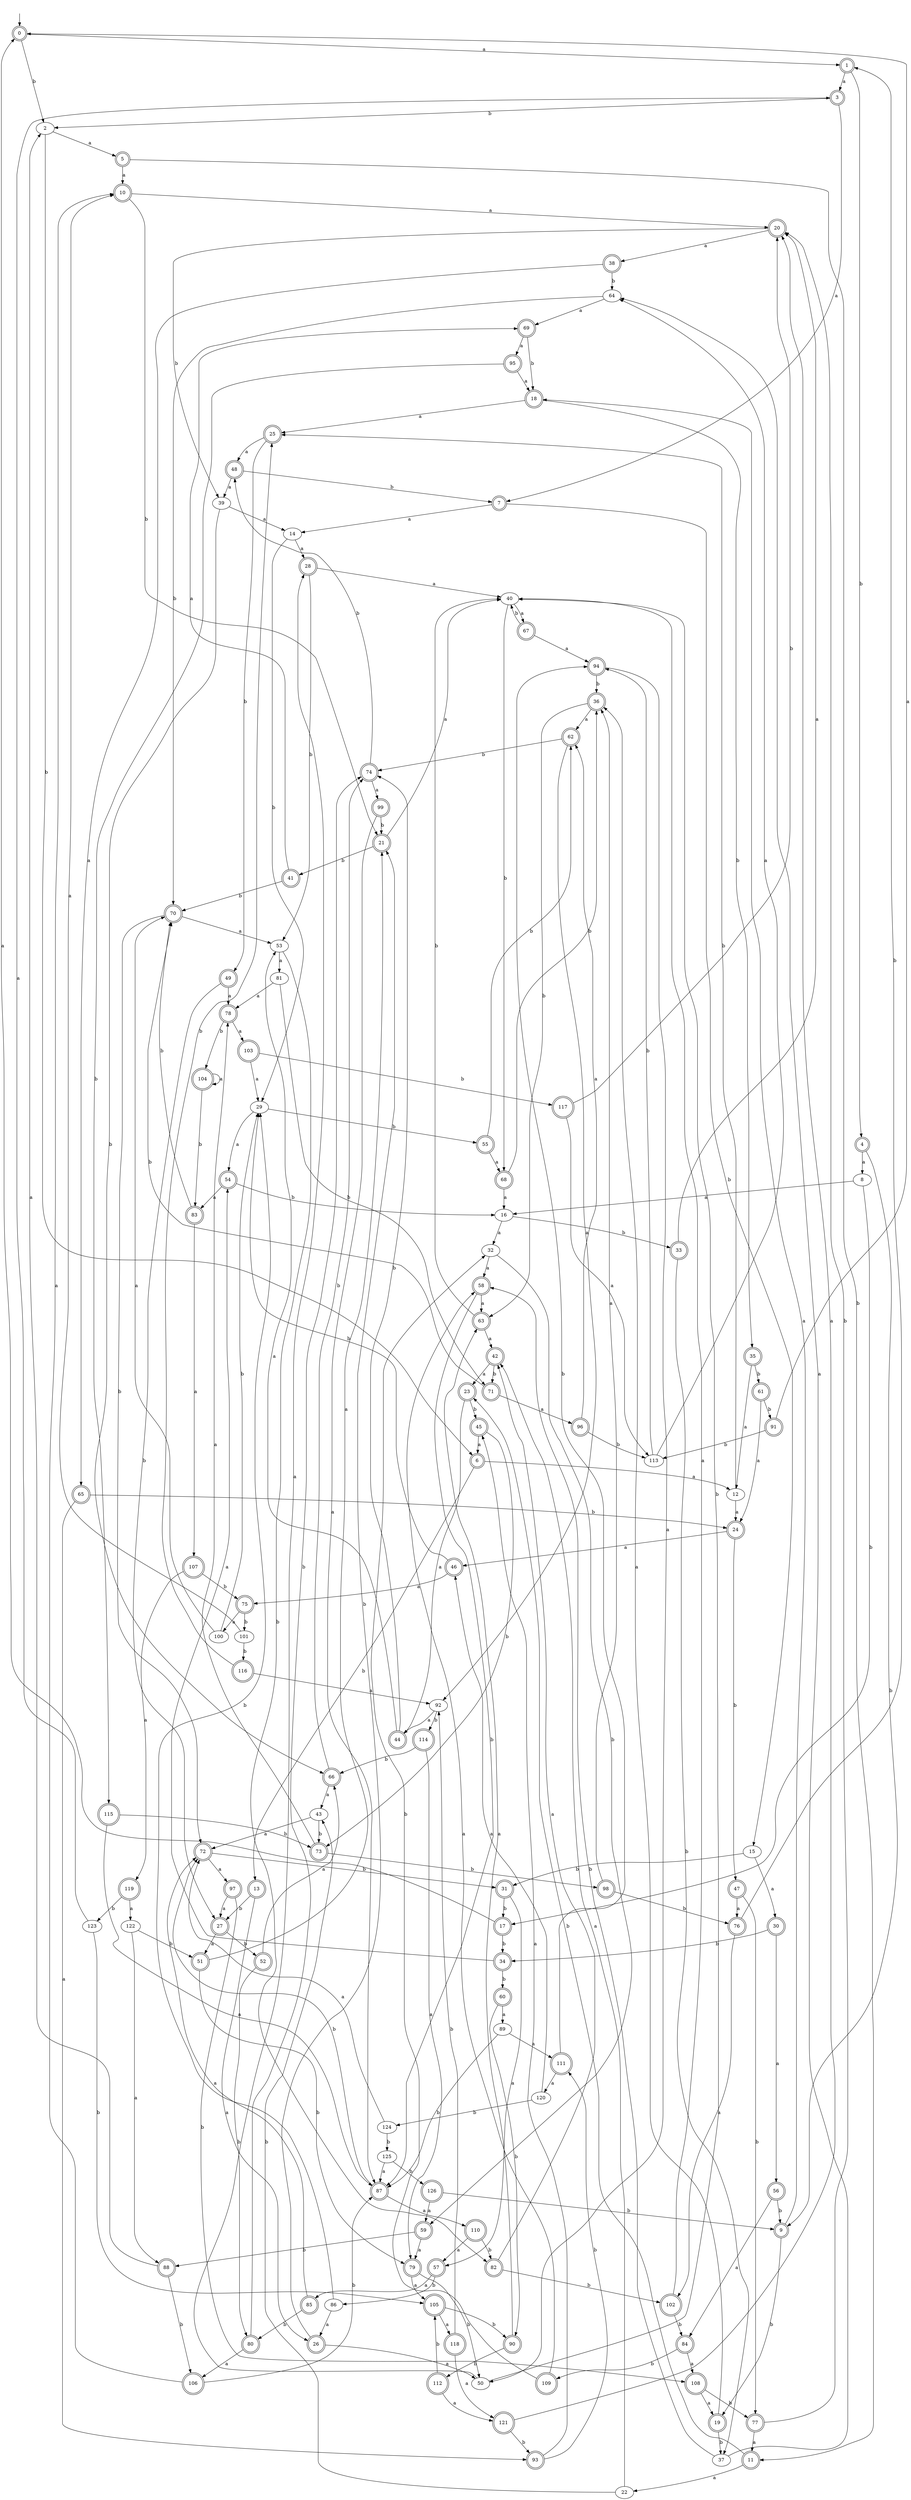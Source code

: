 digraph RandomDFA {
  __start0 [label="", shape=none];
  __start0 -> 0 [label=""];
  0 [shape=circle] [shape=doublecircle]
  0 -> 1 [label="a"]
  0 -> 2 [label="b"]
  1 [shape=doublecircle]
  1 -> 3 [label="a"]
  1 -> 4 [label="b"]
  2
  2 -> 5 [label="a"]
  2 -> 6 [label="b"]
  3 [shape=doublecircle]
  3 -> 7 [label="a"]
  3 -> 2 [label="b"]
  4 [shape=doublecircle]
  4 -> 8 [label="a"]
  4 -> 9 [label="b"]
  5 [shape=doublecircle]
  5 -> 10 [label="a"]
  5 -> 11 [label="b"]
  6 [shape=doublecircle]
  6 -> 12 [label="a"]
  6 -> 13 [label="b"]
  7 [shape=doublecircle]
  7 -> 14 [label="a"]
  7 -> 15 [label="b"]
  8
  8 -> 16 [label="a"]
  8 -> 17 [label="b"]
  9 [shape=doublecircle]
  9 -> 18 [label="a"]
  9 -> 19 [label="b"]
  10 [shape=doublecircle]
  10 -> 20 [label="a"]
  10 -> 21 [label="b"]
  11 [shape=doublecircle]
  11 -> 22 [label="a"]
  11 -> 23 [label="b"]
  12
  12 -> 24 [label="a"]
  12 -> 25 [label="b"]
  13 [shape=doublecircle]
  13 -> 26 [label="a"]
  13 -> 27 [label="b"]
  14
  14 -> 28 [label="a"]
  14 -> 29 [label="b"]
  15
  15 -> 30 [label="a"]
  15 -> 31 [label="b"]
  16
  16 -> 32 [label="a"]
  16 -> 33 [label="b"]
  17 [shape=doublecircle]
  17 -> 0 [label="a"]
  17 -> 34 [label="b"]
  18 [shape=doublecircle]
  18 -> 25 [label="a"]
  18 -> 35 [label="b"]
  19 [shape=doublecircle]
  19 -> 36 [label="a"]
  19 -> 37 [label="b"]
  20 [shape=doublecircle]
  20 -> 38 [label="a"]
  20 -> 39 [label="b"]
  21 [shape=doublecircle]
  21 -> 40 [label="a"]
  21 -> 41 [label="b"]
  22
  22 -> 42 [label="a"]
  22 -> 43 [label="b"]
  23 [shape=doublecircle]
  23 -> 44 [label="a"]
  23 -> 45 [label="b"]
  24 [shape=doublecircle]
  24 -> 46 [label="a"]
  24 -> 47 [label="b"]
  25 [shape=doublecircle]
  25 -> 48 [label="a"]
  25 -> 49 [label="b"]
  26 [shape=doublecircle]
  26 -> 50 [label="a"]
  26 -> 21 [label="b"]
  27 [shape=doublecircle]
  27 -> 51 [label="a"]
  27 -> 52 [label="b"]
  28 [shape=doublecircle]
  28 -> 40 [label="a"]
  28 -> 53 [label="b"]
  29
  29 -> 54 [label="a"]
  29 -> 55 [label="b"]
  30 [shape=doublecircle]
  30 -> 56 [label="a"]
  30 -> 34 [label="b"]
  31 [shape=doublecircle]
  31 -> 57 [label="a"]
  31 -> 17 [label="b"]
  32
  32 -> 58 [label="a"]
  32 -> 59 [label="b"]
  33 [shape=doublecircle]
  33 -> 20 [label="a"]
  33 -> 37 [label="b"]
  34 [shape=doublecircle]
  34 -> 54 [label="a"]
  34 -> 60 [label="b"]
  35 [shape=doublecircle]
  35 -> 12 [label="a"]
  35 -> 61 [label="b"]
  36 [shape=doublecircle]
  36 -> 62 [label="a"]
  36 -> 63 [label="b"]
  37
  37 -> 64 [label="a"]
  37 -> 58 [label="b"]
  38 [shape=doublecircle]
  38 -> 65 [label="a"]
  38 -> 64 [label="b"]
  39
  39 -> 14 [label="a"]
  39 -> 66 [label="b"]
  40
  40 -> 67 [label="a"]
  40 -> 68 [label="b"]
  41 [shape=doublecircle]
  41 -> 69 [label="a"]
  41 -> 70 [label="b"]
  42 [shape=doublecircle]
  42 -> 23 [label="a"]
  42 -> 71 [label="b"]
  43
  43 -> 72 [label="a"]
  43 -> 73 [label="b"]
  44 [shape=doublecircle]
  44 -> 53 [label="a"]
  44 -> 74 [label="b"]
  45 [shape=doublecircle]
  45 -> 6 [label="a"]
  45 -> 73 [label="b"]
  46 [shape=doublecircle]
  46 -> 75 [label="a"]
  46 -> 29 [label="b"]
  47 [shape=doublecircle]
  47 -> 76 [label="a"]
  47 -> 77 [label="b"]
  48 [shape=doublecircle]
  48 -> 39 [label="a"]
  48 -> 7 [label="b"]
  49 [shape=doublecircle]
  49 -> 78 [label="a"]
  49 -> 27 [label="b"]
  50
  50 -> 28 [label="a"]
  50 -> 40 [label="b"]
  51 [shape=doublecircle]
  51 -> 21 [label="a"]
  51 -> 79 [label="b"]
  52 [shape=doublecircle]
  52 -> 66 [label="a"]
  52 -> 80 [label="b"]
  53
  53 -> 81 [label="a"]
  53 -> 82 [label="b"]
  54 [shape=doublecircle]
  54 -> 83 [label="a"]
  54 -> 16 [label="b"]
  55 [shape=doublecircle]
  55 -> 68 [label="a"]
  55 -> 62 [label="b"]
  56 [shape=doublecircle]
  56 -> 84 [label="a"]
  56 -> 9 [label="b"]
  57 [shape=doublecircle]
  57 -> 85 [label="a"]
  57 -> 86 [label="b"]
  58 [shape=doublecircle]
  58 -> 63 [label="a"]
  58 -> 87 [label="b"]
  59 [shape=doublecircle]
  59 -> 79 [label="a"]
  59 -> 88 [label="b"]
  60 [shape=doublecircle]
  60 -> 89 [label="a"]
  60 -> 90 [label="b"]
  61 [shape=doublecircle]
  61 -> 24 [label="a"]
  61 -> 91 [label="b"]
  62 [shape=doublecircle]
  62 -> 92 [label="a"]
  62 -> 74 [label="b"]
  63 [shape=doublecircle]
  63 -> 42 [label="a"]
  63 -> 40 [label="b"]
  64
  64 -> 69 [label="a"]
  64 -> 70 [label="b"]
  65 [shape=doublecircle]
  65 -> 93 [label="a"]
  65 -> 24 [label="b"]
  66 [shape=doublecircle]
  66 -> 43 [label="a"]
  66 -> 74 [label="b"]
  67 [shape=doublecircle]
  67 -> 94 [label="a"]
  67 -> 40 [label="b"]
  68 [shape=doublecircle]
  68 -> 16 [label="a"]
  68 -> 36 [label="b"]
  69 [shape=doublecircle]
  69 -> 95 [label="a"]
  69 -> 18 [label="b"]
  70 [shape=doublecircle]
  70 -> 53 [label="a"]
  70 -> 72 [label="b"]
  71 [shape=doublecircle]
  71 -> 96 [label="a"]
  71 -> 70 [label="b"]
  72 [shape=doublecircle]
  72 -> 97 [label="a"]
  72 -> 31 [label="b"]
  73 [shape=doublecircle]
  73 -> 78 [label="a"]
  73 -> 98 [label="b"]
  74 [shape=doublecircle]
  74 -> 99 [label="a"]
  74 -> 48 [label="b"]
  75 [shape=doublecircle]
  75 -> 100 [label="a"]
  75 -> 101 [label="b"]
  76 [shape=doublecircle]
  76 -> 102 [label="a"]
  76 -> 1 [label="b"]
  77 [shape=doublecircle]
  77 -> 11 [label="a"]
  77 -> 20 [label="b"]
  78 [shape=doublecircle]
  78 -> 103 [label="a"]
  78 -> 104 [label="b"]
  79 [shape=doublecircle]
  79 -> 105 [label="a"]
  79 -> 50 [label="b"]
  80 [shape=doublecircle]
  80 -> 106 [label="a"]
  80 -> 74 [label="b"]
  81
  81 -> 78 [label="a"]
  81 -> 71 [label="b"]
  82 [shape=doublecircle]
  82 -> 42 [label="a"]
  82 -> 102 [label="b"]
  83 [shape=doublecircle]
  83 -> 107 [label="a"]
  83 -> 70 [label="b"]
  84 [shape=doublecircle]
  84 -> 108 [label="a"]
  84 -> 109 [label="b"]
  85 [shape=doublecircle]
  85 -> 72 [label="a"]
  85 -> 80 [label="b"]
  86
  86 -> 26 [label="a"]
  86 -> 29 [label="b"]
  87 [shape=doublecircle]
  87 -> 110 [label="a"]
  87 -> 72 [label="b"]
  88 [shape=doublecircle]
  88 -> 2 [label="a"]
  88 -> 106 [label="b"]
  89
  89 -> 111 [label="a"]
  89 -> 87 [label="b"]
  90 [shape=doublecircle]
  90 -> 63 [label="a"]
  90 -> 112 [label="b"]
  91 [shape=doublecircle]
  91 -> 0 [label="a"]
  91 -> 113 [label="b"]
  92
  92 -> 44 [label="a"]
  92 -> 114 [label="b"]
  93 [shape=doublecircle]
  93 -> 45 [label="a"]
  93 -> 111 [label="b"]
  94 [shape=doublecircle]
  94 -> 50 [label="a"]
  94 -> 36 [label="b"]
  95 [shape=doublecircle]
  95 -> 18 [label="a"]
  95 -> 115 [label="b"]
  96 [shape=doublecircle]
  96 -> 62 [label="a"]
  96 -> 113 [label="b"]
  97 [shape=doublecircle]
  97 -> 27 [label="a"]
  97 -> 108 [label="b"]
  98 [shape=doublecircle]
  98 -> 36 [label="a"]
  98 -> 76 [label="b"]
  99 [shape=doublecircle]
  99 -> 87 [label="a"]
  99 -> 21 [label="b"]
  100
  100 -> 70 [label="a"]
  100 -> 29 [label="b"]
  101
  101 -> 10 [label="a"]
  101 -> 116 [label="b"]
  102 [shape=doublecircle]
  102 -> 40 [label="a"]
  102 -> 84 [label="b"]
  103 [shape=doublecircle]
  103 -> 29 [label="a"]
  103 -> 117 [label="b"]
  104 [shape=doublecircle]
  104 -> 104 [label="a"]
  104 -> 83 [label="b"]
  105 [shape=doublecircle]
  105 -> 118 [label="a"]
  105 -> 90 [label="b"]
  106 [shape=doublecircle]
  106 -> 10 [label="a"]
  106 -> 87 [label="b"]
  107 [shape=doublecircle]
  107 -> 119 [label="a"]
  107 -> 75 [label="b"]
  108 [shape=doublecircle]
  108 -> 19 [label="a"]
  108 -> 77 [label="b"]
  109 [shape=doublecircle]
  109 -> 58 [label="a"]
  109 -> 32 [label="b"]
  110 [shape=doublecircle]
  110 -> 57 [label="a"]
  110 -> 82 [label="b"]
  111 [shape=doublecircle]
  111 -> 120 [label="a"]
  111 -> 94 [label="b"]
  112 [shape=doublecircle]
  112 -> 121 [label="a"]
  112 -> 105 [label="b"]
  113
  113 -> 64 [label="a"]
  113 -> 94 [label="b"]
  114 [shape=doublecircle]
  114 -> 79 [label="a"]
  114 -> 66 [label="b"]
  115 [shape=doublecircle]
  115 -> 87 [label="a"]
  115 -> 73 [label="b"]
  116 [shape=doublecircle]
  116 -> 92 [label="a"]
  116 -> 25 [label="b"]
  117 [shape=doublecircle]
  117 -> 113 [label="a"]
  117 -> 20 [label="b"]
  118 [shape=doublecircle]
  118 -> 121 [label="a"]
  118 -> 92 [label="b"]
  119 [shape=doublecircle]
  119 -> 122 [label="a"]
  119 -> 123 [label="b"]
  120
  120 -> 46 [label="a"]
  120 -> 124 [label="b"]
  121 [shape=doublecircle]
  121 -> 20 [label="a"]
  121 -> 93 [label="b"]
  122
  122 -> 88 [label="a"]
  122 -> 51 [label="b"]
  123
  123 -> 3 [label="a"]
  123 -> 105 [label="b"]
  124
  124 -> 72 [label="a"]
  124 -> 125 [label="b"]
  125
  125 -> 87 [label="a"]
  125 -> 126 [label="b"]
  126 [shape=doublecircle]
  126 -> 59 [label="a"]
  126 -> 9 [label="b"]
}
